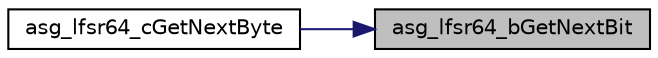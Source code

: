 digraph "asg_lfsr64_bGetNextBit"
{
 // INTERACTIVE_SVG=YES
 // LATEX_PDF_SIZE
  bgcolor="transparent";
  edge [fontname="Helvetica",fontsize="10",labelfontname="Helvetica",labelfontsize="10"];
  node [fontname="Helvetica",fontsize="10",shape=record];
  rankdir="RL";
  Node1 [label="asg_lfsr64_bGetNextBit",height=0.2,width=0.4,color="black", fillcolor="grey75", style="filled", fontcolor="black",tooltip="Get the next bit in the ASG64 pseudo random binary sequence."];
  Node1 -> Node2 [dir="back",color="midnightblue",fontsize="10",style="solid",fontname="Helvetica"];
  Node2 [label="asg_lfsr64_cGetNextByte",height=0.2,width=0.4,color="black",URL="$asg_8c.html#ace02f4089d698d5314f128ee817e6fc8",tooltip="Get the next byte in the ASG64 pseudo random binary sequence."];
}
